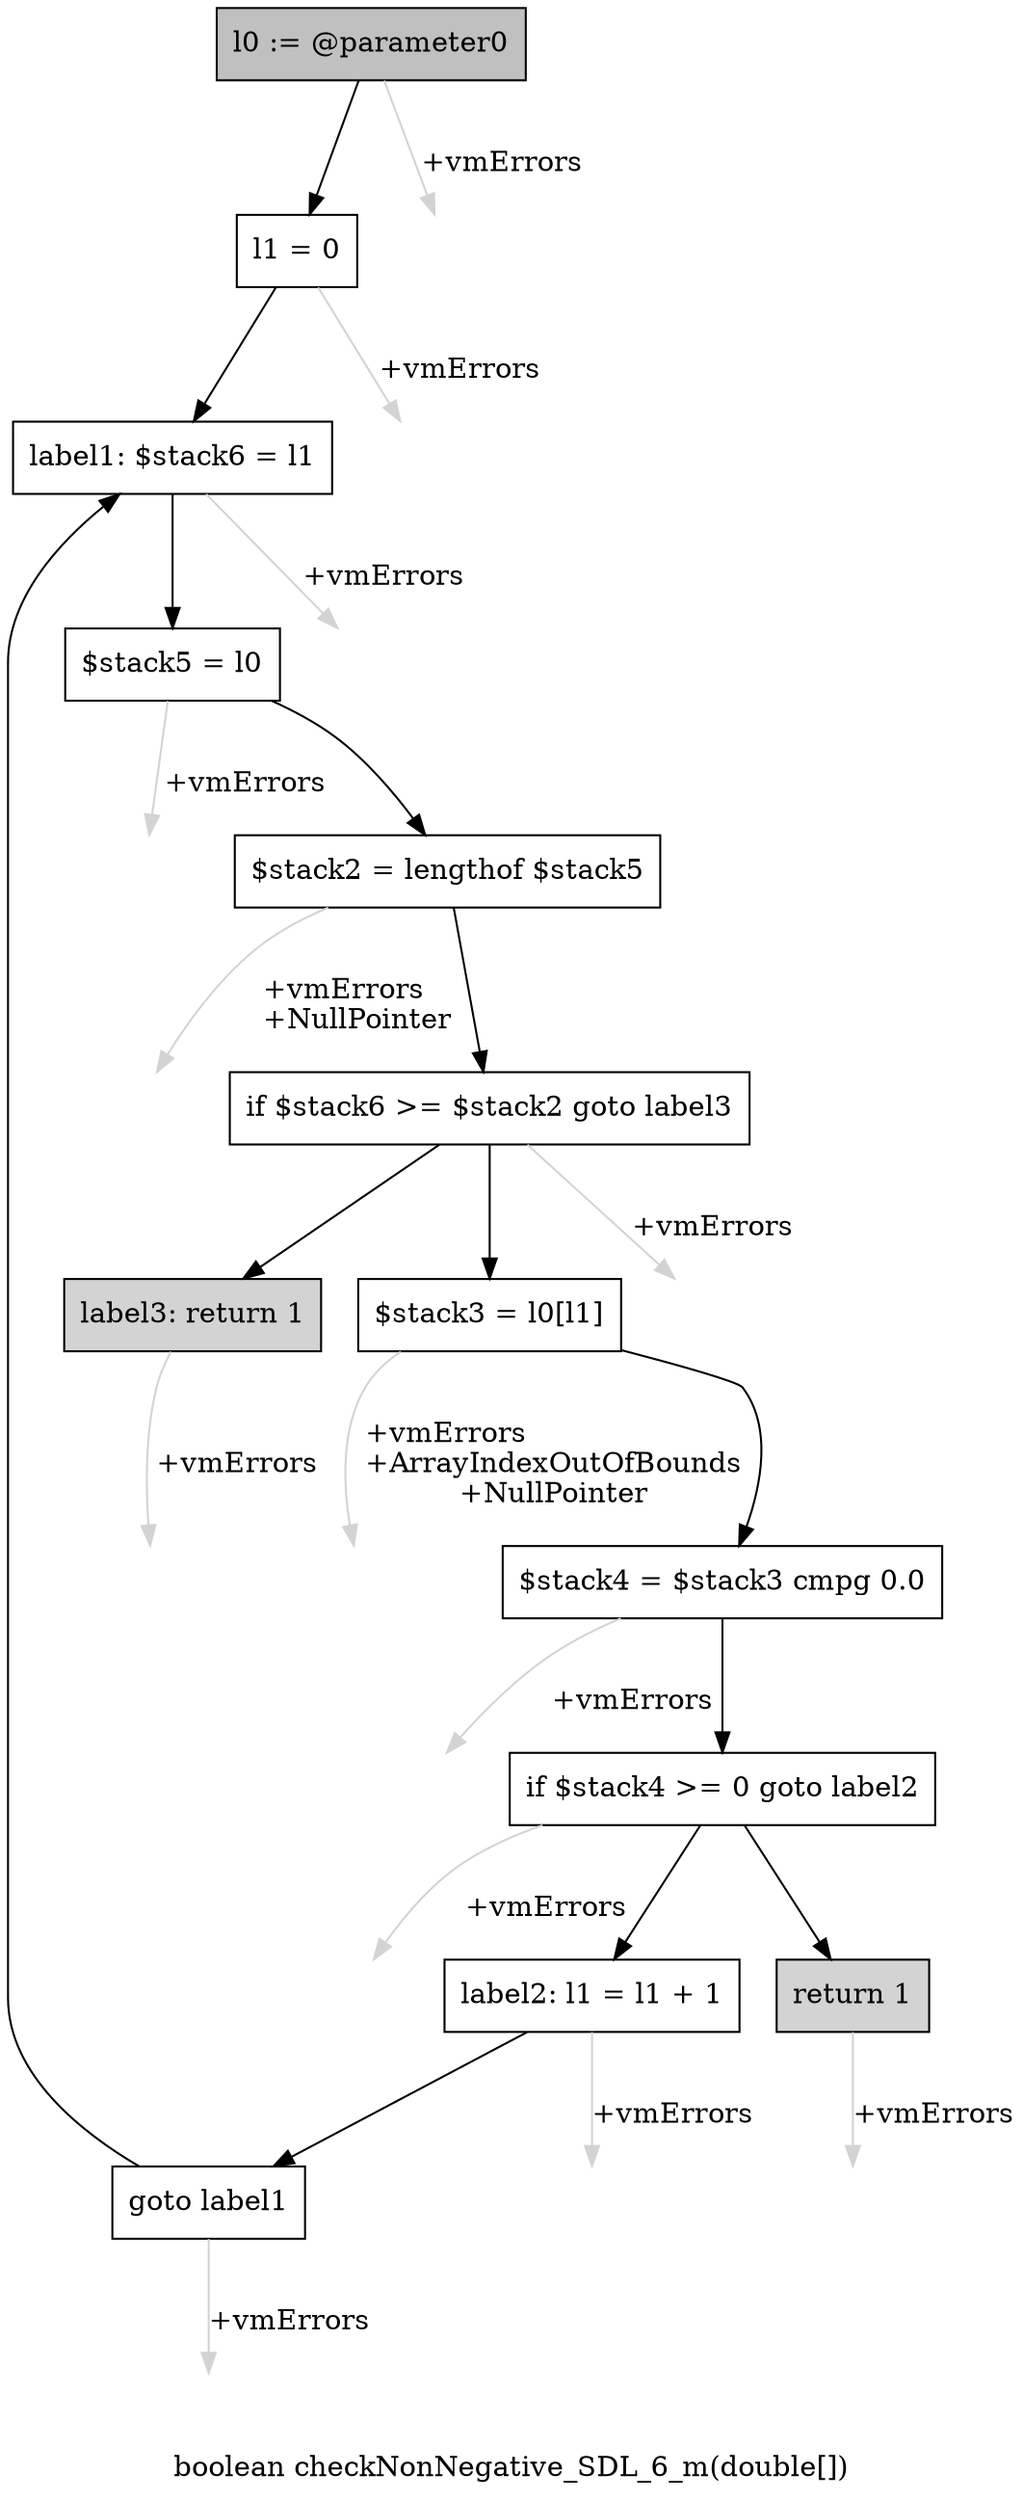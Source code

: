 digraph "boolean checkNonNegative_SDL_6_m(double[])" {
    label="boolean checkNonNegative_SDL_6_m(double[])";
    node [shape=box];
    "0" [style=filled,fillcolor=gray,label="l0 := @parameter0",];
    "1" [label="l1 = 0",];
    "0"->"1" [color=black,];
    "13" [style=invis,label="Esc",];
    "0"->"13" [color=lightgray,label="\l+vmErrors",];
    "2" [label="label1: $stack6 = l1",];
    "1"->"2" [color=black,];
    "14" [style=invis,label="Esc",];
    "1"->"14" [color=lightgray,label="\l+vmErrors",];
    "3" [label="$stack5 = l0",];
    "2"->"3" [color=black,];
    "15" [style=invis,label="Esc",];
    "2"->"15" [color=lightgray,label="\l+vmErrors",];
    "4" [label="$stack2 = lengthof $stack5",];
    "3"->"4" [color=black,];
    "16" [style=invis,label="Esc",];
    "3"->"16" [color=lightgray,label="\l+vmErrors",];
    "5" [label="if $stack6 >= $stack2 goto label3",];
    "4"->"5" [color=black,];
    "17" [style=invis,label="Esc",];
    "4"->"17" [color=lightgray,label="\l+vmErrors\l+NullPointer",];
    "6" [label="$stack3 = l0[l1]",];
    "5"->"6" [color=black,];
    "12" [style=filled,fillcolor=lightgray,label="label3: return 1",];
    "5"->"12" [color=black,];
    "18" [style=invis,label="Esc",];
    "5"->"18" [color=lightgray,label="\l+vmErrors",];
    "7" [label="$stack4 = $stack3 cmpg 0.0",];
    "6"->"7" [color=black,];
    "19" [style=invis,label="Esc",];
    "6"->"19" [color=lightgray,label="\l+vmErrors\l+ArrayIndexOutOfBounds\l+NullPointer",];
    "8" [label="if $stack4 >= 0 goto label2",];
    "7"->"8" [color=black,];
    "20" [style=invis,label="Esc",];
    "7"->"20" [color=lightgray,label="\l+vmErrors",];
    "9" [style=filled,fillcolor=lightgray,label="return 1",];
    "8"->"9" [color=black,];
    "10" [label="label2: l1 = l1 + 1",];
    "8"->"10" [color=black,];
    "21" [style=invis,label="Esc",];
    "8"->"21" [color=lightgray,label="\l+vmErrors",];
    "22" [style=invis,label="Esc",];
    "9"->"22" [color=lightgray,label="\l+vmErrors",];
    "11" [label="goto label1",];
    "10"->"11" [color=black,];
    "23" [style=invis,label="Esc",];
    "10"->"23" [color=lightgray,label="\l+vmErrors",];
    "11"->"2" [color=black,];
    "24" [style=invis,label="Esc",];
    "11"->"24" [color=lightgray,label="\l+vmErrors",];
    "25" [style=invis,label="Esc",];
    "12"->"25" [color=lightgray,label="\l+vmErrors",];
}
